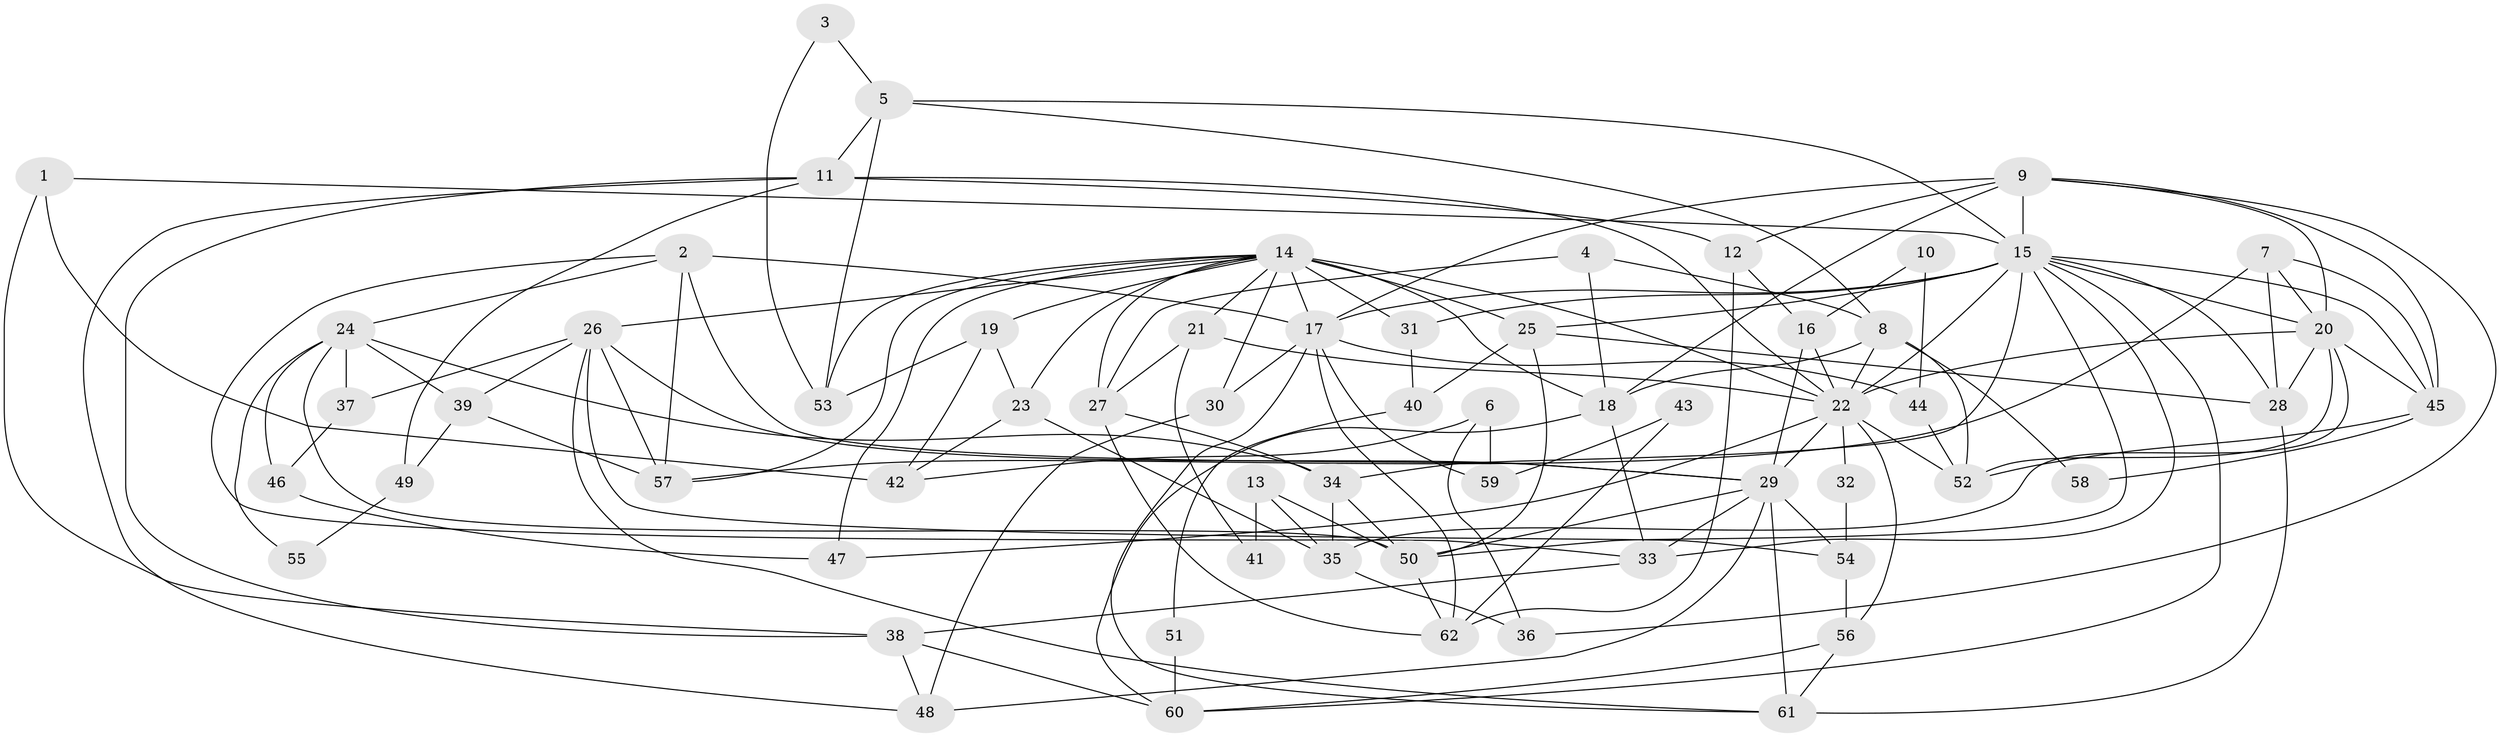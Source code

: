 // original degree distribution, {3: 0.2815533980582524, 5: 0.24271844660194175, 2: 0.1262135922330097, 6: 0.0970873786407767, 4: 0.22330097087378642, 8: 0.009708737864077669, 7: 0.019417475728155338}
// Generated by graph-tools (version 1.1) at 2025/51/03/04/25 22:51:06]
// undirected, 62 vertices, 147 edges
graph export_dot {
  node [color=gray90,style=filled];
  1;
  2;
  3;
  4;
  5;
  6;
  7;
  8;
  9;
  10;
  11;
  12;
  13;
  14;
  15;
  16;
  17;
  18;
  19;
  20;
  21;
  22;
  23;
  24;
  25;
  26;
  27;
  28;
  29;
  30;
  31;
  32;
  33;
  34;
  35;
  36;
  37;
  38;
  39;
  40;
  41;
  42;
  43;
  44;
  45;
  46;
  47;
  48;
  49;
  50;
  51;
  52;
  53;
  54;
  55;
  56;
  57;
  58;
  59;
  60;
  61;
  62;
  1 -- 15 [weight=1.0];
  1 -- 38 [weight=1.0];
  1 -- 42 [weight=1.0];
  2 -- 17 [weight=1.0];
  2 -- 24 [weight=1.0];
  2 -- 29 [weight=1.0];
  2 -- 33 [weight=1.0];
  2 -- 57 [weight=1.0];
  3 -- 5 [weight=1.0];
  3 -- 53 [weight=1.0];
  4 -- 8 [weight=1.0];
  4 -- 18 [weight=2.0];
  4 -- 27 [weight=1.0];
  5 -- 8 [weight=1.0];
  5 -- 11 [weight=1.0];
  5 -- 15 [weight=1.0];
  5 -- 53 [weight=1.0];
  6 -- 36 [weight=1.0];
  6 -- 42 [weight=1.0];
  6 -- 59 [weight=1.0];
  7 -- 20 [weight=1.0];
  7 -- 28 [weight=1.0];
  7 -- 45 [weight=1.0];
  7 -- 57 [weight=1.0];
  8 -- 18 [weight=1.0];
  8 -- 22 [weight=1.0];
  8 -- 52 [weight=1.0];
  8 -- 58 [weight=1.0];
  9 -- 12 [weight=1.0];
  9 -- 15 [weight=1.0];
  9 -- 17 [weight=1.0];
  9 -- 18 [weight=1.0];
  9 -- 20 [weight=1.0];
  9 -- 36 [weight=1.0];
  9 -- 45 [weight=1.0];
  10 -- 16 [weight=1.0];
  10 -- 44 [weight=1.0];
  11 -- 12 [weight=1.0];
  11 -- 22 [weight=1.0];
  11 -- 38 [weight=1.0];
  11 -- 48 [weight=1.0];
  11 -- 49 [weight=1.0];
  12 -- 16 [weight=1.0];
  12 -- 62 [weight=1.0];
  13 -- 35 [weight=1.0];
  13 -- 41 [weight=1.0];
  13 -- 50 [weight=1.0];
  14 -- 17 [weight=3.0];
  14 -- 18 [weight=3.0];
  14 -- 19 [weight=1.0];
  14 -- 21 [weight=1.0];
  14 -- 22 [weight=1.0];
  14 -- 23 [weight=1.0];
  14 -- 25 [weight=1.0];
  14 -- 26 [weight=1.0];
  14 -- 27 [weight=1.0];
  14 -- 30 [weight=1.0];
  14 -- 31 [weight=1.0];
  14 -- 47 [weight=1.0];
  14 -- 53 [weight=1.0];
  14 -- 57 [weight=1.0];
  15 -- 17 [weight=2.0];
  15 -- 20 [weight=1.0];
  15 -- 22 [weight=1.0];
  15 -- 25 [weight=1.0];
  15 -- 28 [weight=2.0];
  15 -- 31 [weight=1.0];
  15 -- 33 [weight=1.0];
  15 -- 34 [weight=1.0];
  15 -- 45 [weight=1.0];
  15 -- 50 [weight=1.0];
  15 -- 60 [weight=1.0];
  16 -- 22 [weight=1.0];
  16 -- 29 [weight=1.0];
  17 -- 30 [weight=1.0];
  17 -- 44 [weight=1.0];
  17 -- 59 [weight=1.0];
  17 -- 61 [weight=1.0];
  17 -- 62 [weight=1.0];
  18 -- 33 [weight=1.0];
  18 -- 60 [weight=1.0];
  19 -- 23 [weight=1.0];
  19 -- 42 [weight=1.0];
  19 -- 53 [weight=1.0];
  20 -- 22 [weight=1.0];
  20 -- 28 [weight=1.0];
  20 -- 35 [weight=1.0];
  20 -- 45 [weight=1.0];
  20 -- 52 [weight=1.0];
  21 -- 22 [weight=1.0];
  21 -- 27 [weight=1.0];
  21 -- 41 [weight=1.0];
  22 -- 29 [weight=1.0];
  22 -- 32 [weight=1.0];
  22 -- 47 [weight=1.0];
  22 -- 52 [weight=1.0];
  22 -- 56 [weight=1.0];
  23 -- 35 [weight=1.0];
  23 -- 42 [weight=1.0];
  24 -- 34 [weight=1.0];
  24 -- 37 [weight=2.0];
  24 -- 39 [weight=2.0];
  24 -- 46 [weight=1.0];
  24 -- 50 [weight=1.0];
  24 -- 55 [weight=1.0];
  25 -- 28 [weight=1.0];
  25 -- 40 [weight=1.0];
  25 -- 50 [weight=1.0];
  26 -- 29 [weight=1.0];
  26 -- 37 [weight=1.0];
  26 -- 39 [weight=1.0];
  26 -- 54 [weight=1.0];
  26 -- 57 [weight=2.0];
  26 -- 61 [weight=1.0];
  27 -- 34 [weight=1.0];
  27 -- 62 [weight=1.0];
  28 -- 61 [weight=1.0];
  29 -- 33 [weight=1.0];
  29 -- 48 [weight=1.0];
  29 -- 50 [weight=1.0];
  29 -- 54 [weight=1.0];
  29 -- 61 [weight=1.0];
  30 -- 48 [weight=1.0];
  31 -- 40 [weight=1.0];
  32 -- 54 [weight=1.0];
  33 -- 38 [weight=1.0];
  34 -- 35 [weight=1.0];
  34 -- 50 [weight=1.0];
  35 -- 36 [weight=1.0];
  37 -- 46 [weight=1.0];
  38 -- 48 [weight=1.0];
  38 -- 60 [weight=1.0];
  39 -- 49 [weight=1.0];
  39 -- 57 [weight=1.0];
  40 -- 51 [weight=1.0];
  43 -- 59 [weight=1.0];
  43 -- 62 [weight=1.0];
  44 -- 52 [weight=1.0];
  45 -- 52 [weight=1.0];
  45 -- 58 [weight=1.0];
  46 -- 47 [weight=1.0];
  49 -- 55 [weight=1.0];
  50 -- 62 [weight=1.0];
  51 -- 60 [weight=1.0];
  54 -- 56 [weight=1.0];
  56 -- 60 [weight=1.0];
  56 -- 61 [weight=1.0];
}
